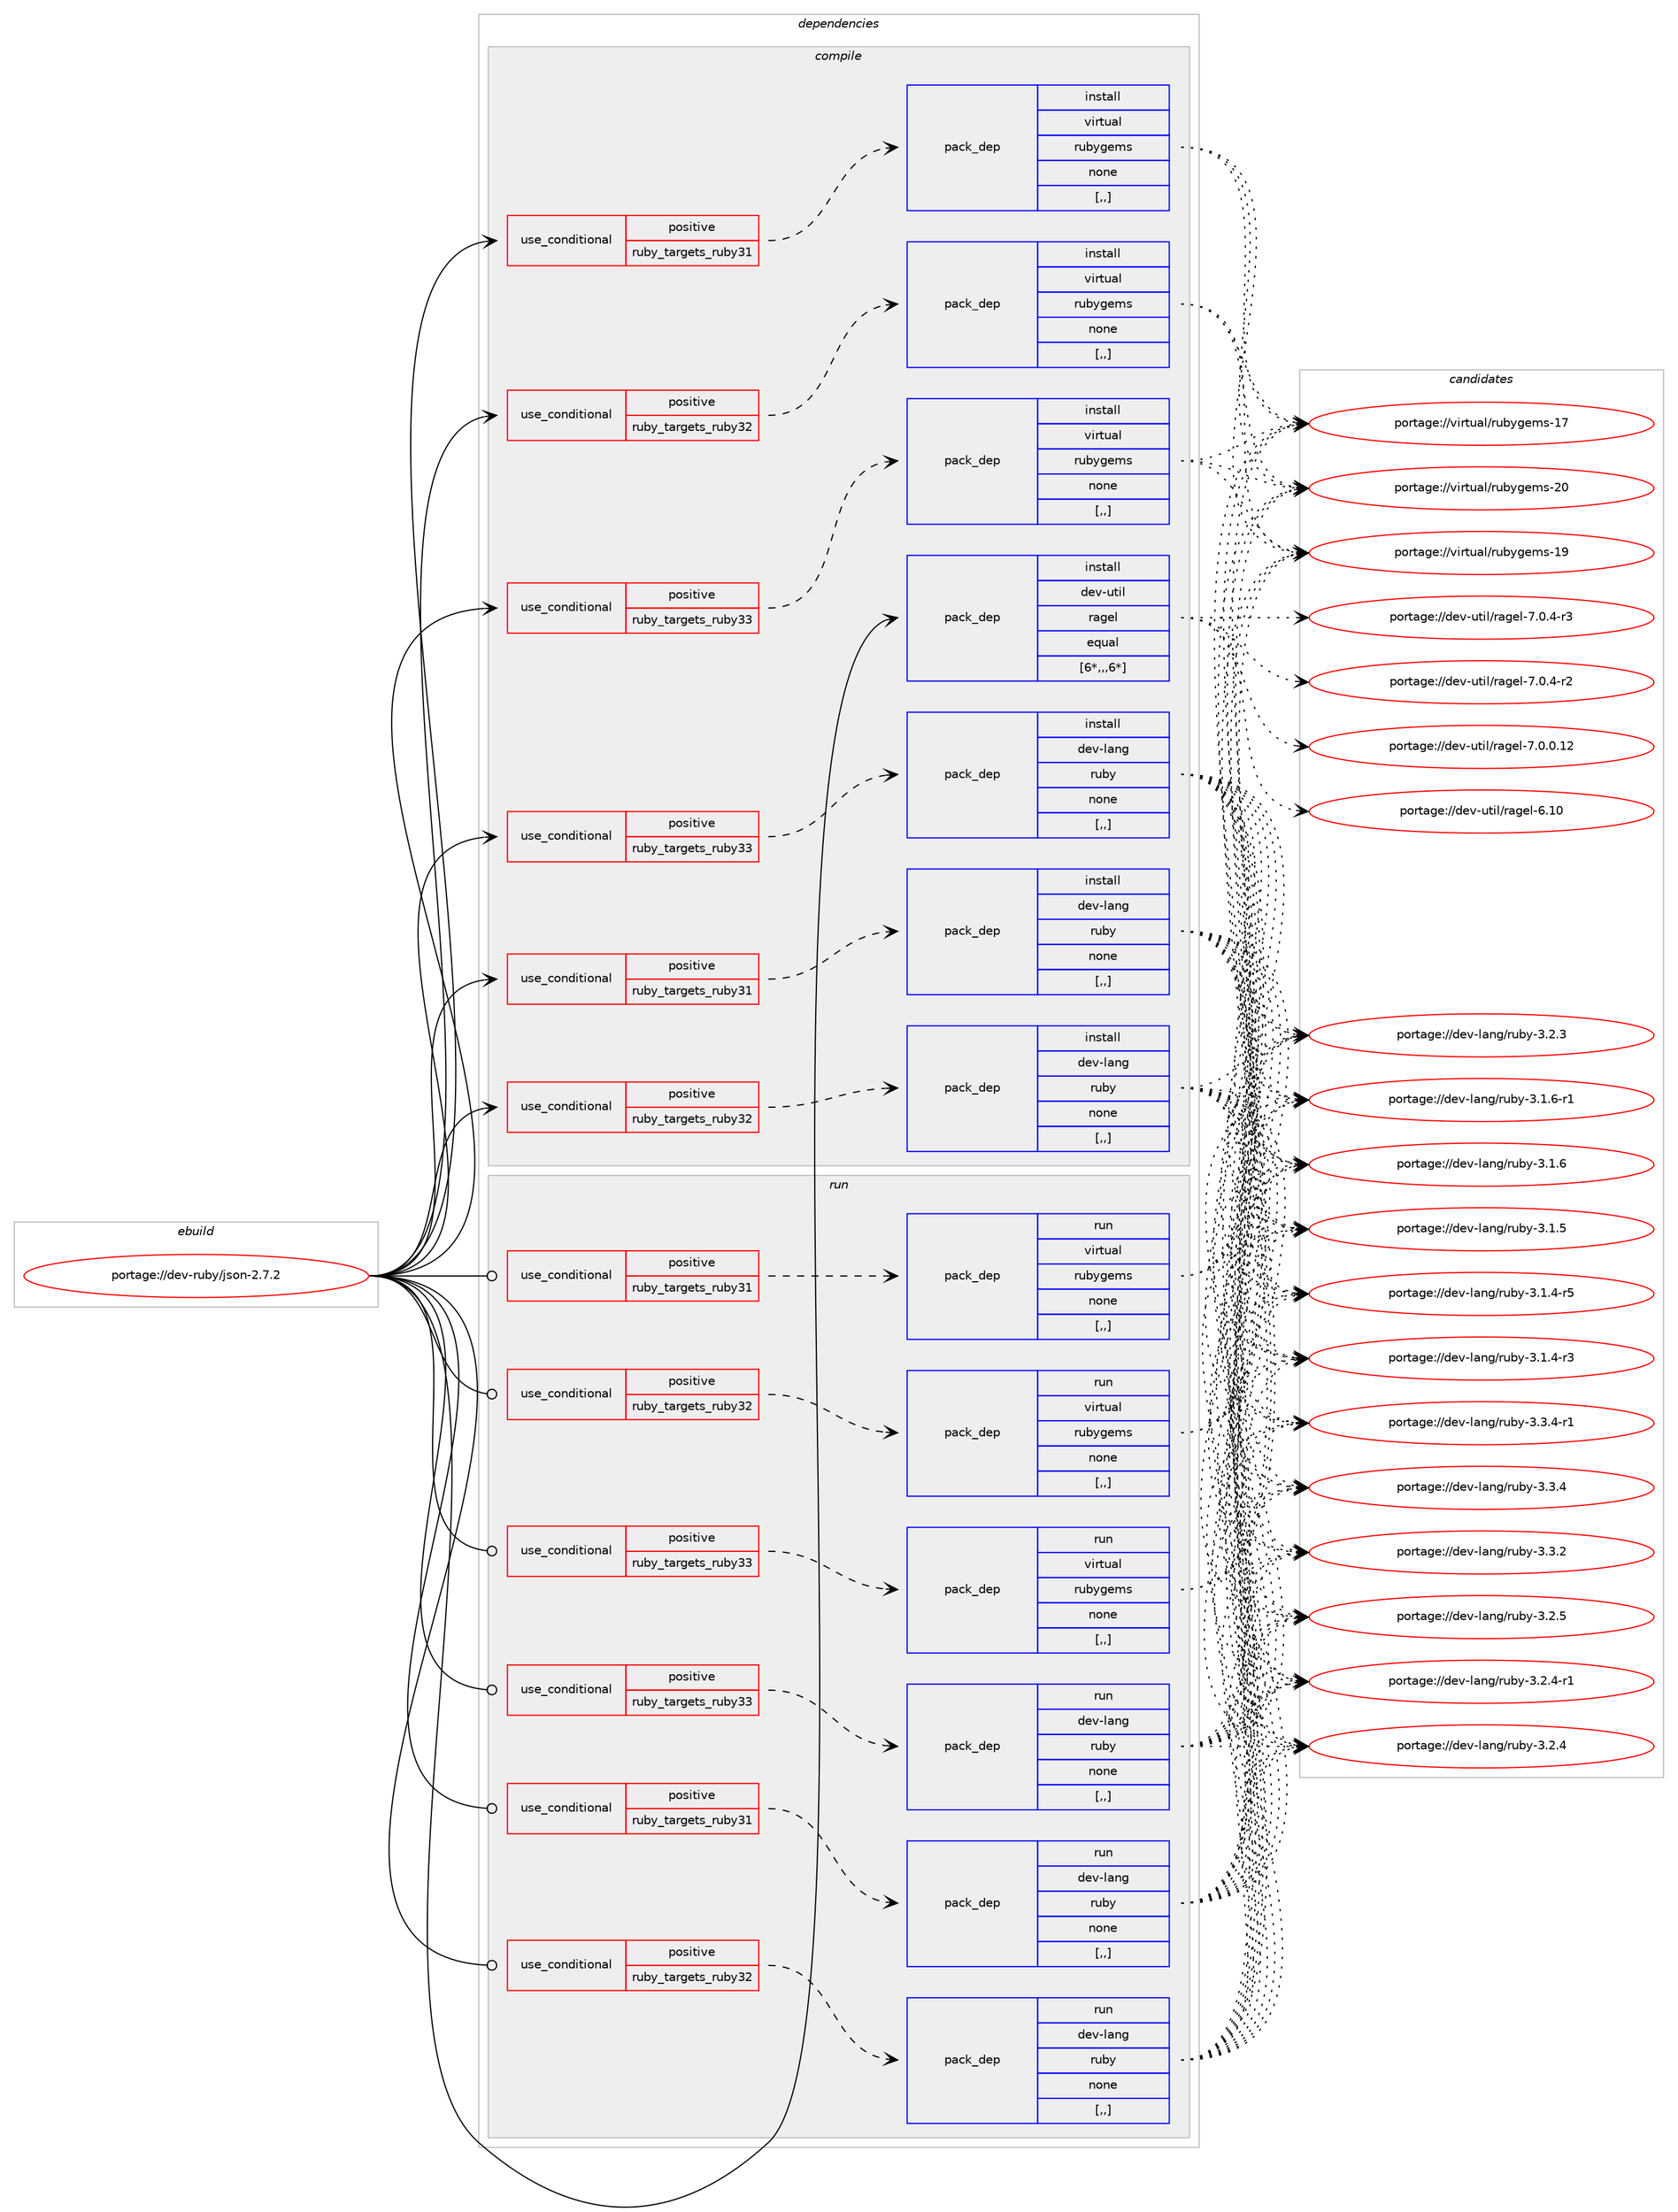digraph prolog {

# *************
# Graph options
# *************

newrank=true;
concentrate=true;
compound=true;
graph [rankdir=LR,fontname=Helvetica,fontsize=10,ranksep=1.5];#, ranksep=2.5, nodesep=0.2];
edge  [arrowhead=vee];
node  [fontname=Helvetica,fontsize=10];

# **********
# The ebuild
# **********

subgraph cluster_leftcol {
color=gray;
label=<<i>ebuild</i>>;
id [label="portage://dev-ruby/json-2.7.2", color=red, width=4, href="../dev-ruby/json-2.7.2.svg"];
}

# ****************
# The dependencies
# ****************

subgraph cluster_midcol {
color=gray;
label=<<i>dependencies</i>>;
subgraph cluster_compile {
fillcolor="#eeeeee";
style=filled;
label=<<i>compile</i>>;
subgraph cond49623 {
dependency187872 [label=<<TABLE BORDER="0" CELLBORDER="1" CELLSPACING="0" CELLPADDING="4"><TR><TD ROWSPAN="3" CELLPADDING="10">use_conditional</TD></TR><TR><TD>positive</TD></TR><TR><TD>ruby_targets_ruby31</TD></TR></TABLE>>, shape=none, color=red];
subgraph pack136914 {
dependency187873 [label=<<TABLE BORDER="0" CELLBORDER="1" CELLSPACING="0" CELLPADDING="4" WIDTH="220"><TR><TD ROWSPAN="6" CELLPADDING="30">pack_dep</TD></TR><TR><TD WIDTH="110">install</TD></TR><TR><TD>dev-lang</TD></TR><TR><TD>ruby</TD></TR><TR><TD>none</TD></TR><TR><TD>[,,]</TD></TR></TABLE>>, shape=none, color=blue];
}
dependency187872:e -> dependency187873:w [weight=20,style="dashed",arrowhead="vee"];
}
id:e -> dependency187872:w [weight=20,style="solid",arrowhead="vee"];
subgraph cond49624 {
dependency187874 [label=<<TABLE BORDER="0" CELLBORDER="1" CELLSPACING="0" CELLPADDING="4"><TR><TD ROWSPAN="3" CELLPADDING="10">use_conditional</TD></TR><TR><TD>positive</TD></TR><TR><TD>ruby_targets_ruby31</TD></TR></TABLE>>, shape=none, color=red];
subgraph pack136915 {
dependency187875 [label=<<TABLE BORDER="0" CELLBORDER="1" CELLSPACING="0" CELLPADDING="4" WIDTH="220"><TR><TD ROWSPAN="6" CELLPADDING="30">pack_dep</TD></TR><TR><TD WIDTH="110">install</TD></TR><TR><TD>virtual</TD></TR><TR><TD>rubygems</TD></TR><TR><TD>none</TD></TR><TR><TD>[,,]</TD></TR></TABLE>>, shape=none, color=blue];
}
dependency187874:e -> dependency187875:w [weight=20,style="dashed",arrowhead="vee"];
}
id:e -> dependency187874:w [weight=20,style="solid",arrowhead="vee"];
subgraph cond49625 {
dependency187876 [label=<<TABLE BORDER="0" CELLBORDER="1" CELLSPACING="0" CELLPADDING="4"><TR><TD ROWSPAN="3" CELLPADDING="10">use_conditional</TD></TR><TR><TD>positive</TD></TR><TR><TD>ruby_targets_ruby32</TD></TR></TABLE>>, shape=none, color=red];
subgraph pack136916 {
dependency187877 [label=<<TABLE BORDER="0" CELLBORDER="1" CELLSPACING="0" CELLPADDING="4" WIDTH="220"><TR><TD ROWSPAN="6" CELLPADDING="30">pack_dep</TD></TR><TR><TD WIDTH="110">install</TD></TR><TR><TD>dev-lang</TD></TR><TR><TD>ruby</TD></TR><TR><TD>none</TD></TR><TR><TD>[,,]</TD></TR></TABLE>>, shape=none, color=blue];
}
dependency187876:e -> dependency187877:w [weight=20,style="dashed",arrowhead="vee"];
}
id:e -> dependency187876:w [weight=20,style="solid",arrowhead="vee"];
subgraph cond49626 {
dependency187878 [label=<<TABLE BORDER="0" CELLBORDER="1" CELLSPACING="0" CELLPADDING="4"><TR><TD ROWSPAN="3" CELLPADDING="10">use_conditional</TD></TR><TR><TD>positive</TD></TR><TR><TD>ruby_targets_ruby32</TD></TR></TABLE>>, shape=none, color=red];
subgraph pack136917 {
dependency187879 [label=<<TABLE BORDER="0" CELLBORDER="1" CELLSPACING="0" CELLPADDING="4" WIDTH="220"><TR><TD ROWSPAN="6" CELLPADDING="30">pack_dep</TD></TR><TR><TD WIDTH="110">install</TD></TR><TR><TD>virtual</TD></TR><TR><TD>rubygems</TD></TR><TR><TD>none</TD></TR><TR><TD>[,,]</TD></TR></TABLE>>, shape=none, color=blue];
}
dependency187878:e -> dependency187879:w [weight=20,style="dashed",arrowhead="vee"];
}
id:e -> dependency187878:w [weight=20,style="solid",arrowhead="vee"];
subgraph cond49627 {
dependency187880 [label=<<TABLE BORDER="0" CELLBORDER="1" CELLSPACING="0" CELLPADDING="4"><TR><TD ROWSPAN="3" CELLPADDING="10">use_conditional</TD></TR><TR><TD>positive</TD></TR><TR><TD>ruby_targets_ruby33</TD></TR></TABLE>>, shape=none, color=red];
subgraph pack136918 {
dependency187881 [label=<<TABLE BORDER="0" CELLBORDER="1" CELLSPACING="0" CELLPADDING="4" WIDTH="220"><TR><TD ROWSPAN="6" CELLPADDING="30">pack_dep</TD></TR><TR><TD WIDTH="110">install</TD></TR><TR><TD>dev-lang</TD></TR><TR><TD>ruby</TD></TR><TR><TD>none</TD></TR><TR><TD>[,,]</TD></TR></TABLE>>, shape=none, color=blue];
}
dependency187880:e -> dependency187881:w [weight=20,style="dashed",arrowhead="vee"];
}
id:e -> dependency187880:w [weight=20,style="solid",arrowhead="vee"];
subgraph cond49628 {
dependency187882 [label=<<TABLE BORDER="0" CELLBORDER="1" CELLSPACING="0" CELLPADDING="4"><TR><TD ROWSPAN="3" CELLPADDING="10">use_conditional</TD></TR><TR><TD>positive</TD></TR><TR><TD>ruby_targets_ruby33</TD></TR></TABLE>>, shape=none, color=red];
subgraph pack136919 {
dependency187883 [label=<<TABLE BORDER="0" CELLBORDER="1" CELLSPACING="0" CELLPADDING="4" WIDTH="220"><TR><TD ROWSPAN="6" CELLPADDING="30">pack_dep</TD></TR><TR><TD WIDTH="110">install</TD></TR><TR><TD>virtual</TD></TR><TR><TD>rubygems</TD></TR><TR><TD>none</TD></TR><TR><TD>[,,]</TD></TR></TABLE>>, shape=none, color=blue];
}
dependency187882:e -> dependency187883:w [weight=20,style="dashed",arrowhead="vee"];
}
id:e -> dependency187882:w [weight=20,style="solid",arrowhead="vee"];
subgraph pack136920 {
dependency187884 [label=<<TABLE BORDER="0" CELLBORDER="1" CELLSPACING="0" CELLPADDING="4" WIDTH="220"><TR><TD ROWSPAN="6" CELLPADDING="30">pack_dep</TD></TR><TR><TD WIDTH="110">install</TD></TR><TR><TD>dev-util</TD></TR><TR><TD>ragel</TD></TR><TR><TD>equal</TD></TR><TR><TD>[6*,,,6*]</TD></TR></TABLE>>, shape=none, color=blue];
}
id:e -> dependency187884:w [weight=20,style="solid",arrowhead="vee"];
}
subgraph cluster_compileandrun {
fillcolor="#eeeeee";
style=filled;
label=<<i>compile and run</i>>;
}
subgraph cluster_run {
fillcolor="#eeeeee";
style=filled;
label=<<i>run</i>>;
subgraph cond49629 {
dependency187885 [label=<<TABLE BORDER="0" CELLBORDER="1" CELLSPACING="0" CELLPADDING="4"><TR><TD ROWSPAN="3" CELLPADDING="10">use_conditional</TD></TR><TR><TD>positive</TD></TR><TR><TD>ruby_targets_ruby31</TD></TR></TABLE>>, shape=none, color=red];
subgraph pack136921 {
dependency187886 [label=<<TABLE BORDER="0" CELLBORDER="1" CELLSPACING="0" CELLPADDING="4" WIDTH="220"><TR><TD ROWSPAN="6" CELLPADDING="30">pack_dep</TD></TR><TR><TD WIDTH="110">run</TD></TR><TR><TD>dev-lang</TD></TR><TR><TD>ruby</TD></TR><TR><TD>none</TD></TR><TR><TD>[,,]</TD></TR></TABLE>>, shape=none, color=blue];
}
dependency187885:e -> dependency187886:w [weight=20,style="dashed",arrowhead="vee"];
}
id:e -> dependency187885:w [weight=20,style="solid",arrowhead="odot"];
subgraph cond49630 {
dependency187887 [label=<<TABLE BORDER="0" CELLBORDER="1" CELLSPACING="0" CELLPADDING="4"><TR><TD ROWSPAN="3" CELLPADDING="10">use_conditional</TD></TR><TR><TD>positive</TD></TR><TR><TD>ruby_targets_ruby31</TD></TR></TABLE>>, shape=none, color=red];
subgraph pack136922 {
dependency187888 [label=<<TABLE BORDER="0" CELLBORDER="1" CELLSPACING="0" CELLPADDING="4" WIDTH="220"><TR><TD ROWSPAN="6" CELLPADDING="30">pack_dep</TD></TR><TR><TD WIDTH="110">run</TD></TR><TR><TD>virtual</TD></TR><TR><TD>rubygems</TD></TR><TR><TD>none</TD></TR><TR><TD>[,,]</TD></TR></TABLE>>, shape=none, color=blue];
}
dependency187887:e -> dependency187888:w [weight=20,style="dashed",arrowhead="vee"];
}
id:e -> dependency187887:w [weight=20,style="solid",arrowhead="odot"];
subgraph cond49631 {
dependency187889 [label=<<TABLE BORDER="0" CELLBORDER="1" CELLSPACING="0" CELLPADDING="4"><TR><TD ROWSPAN="3" CELLPADDING="10">use_conditional</TD></TR><TR><TD>positive</TD></TR><TR><TD>ruby_targets_ruby32</TD></TR></TABLE>>, shape=none, color=red];
subgraph pack136923 {
dependency187890 [label=<<TABLE BORDER="0" CELLBORDER="1" CELLSPACING="0" CELLPADDING="4" WIDTH="220"><TR><TD ROWSPAN="6" CELLPADDING="30">pack_dep</TD></TR><TR><TD WIDTH="110">run</TD></TR><TR><TD>dev-lang</TD></TR><TR><TD>ruby</TD></TR><TR><TD>none</TD></TR><TR><TD>[,,]</TD></TR></TABLE>>, shape=none, color=blue];
}
dependency187889:e -> dependency187890:w [weight=20,style="dashed",arrowhead="vee"];
}
id:e -> dependency187889:w [weight=20,style="solid",arrowhead="odot"];
subgraph cond49632 {
dependency187891 [label=<<TABLE BORDER="0" CELLBORDER="1" CELLSPACING="0" CELLPADDING="4"><TR><TD ROWSPAN="3" CELLPADDING="10">use_conditional</TD></TR><TR><TD>positive</TD></TR><TR><TD>ruby_targets_ruby32</TD></TR></TABLE>>, shape=none, color=red];
subgraph pack136924 {
dependency187892 [label=<<TABLE BORDER="0" CELLBORDER="1" CELLSPACING="0" CELLPADDING="4" WIDTH="220"><TR><TD ROWSPAN="6" CELLPADDING="30">pack_dep</TD></TR><TR><TD WIDTH="110">run</TD></TR><TR><TD>virtual</TD></TR><TR><TD>rubygems</TD></TR><TR><TD>none</TD></TR><TR><TD>[,,]</TD></TR></TABLE>>, shape=none, color=blue];
}
dependency187891:e -> dependency187892:w [weight=20,style="dashed",arrowhead="vee"];
}
id:e -> dependency187891:w [weight=20,style="solid",arrowhead="odot"];
subgraph cond49633 {
dependency187893 [label=<<TABLE BORDER="0" CELLBORDER="1" CELLSPACING="0" CELLPADDING="4"><TR><TD ROWSPAN="3" CELLPADDING="10">use_conditional</TD></TR><TR><TD>positive</TD></TR><TR><TD>ruby_targets_ruby33</TD></TR></TABLE>>, shape=none, color=red];
subgraph pack136925 {
dependency187894 [label=<<TABLE BORDER="0" CELLBORDER="1" CELLSPACING="0" CELLPADDING="4" WIDTH="220"><TR><TD ROWSPAN="6" CELLPADDING="30">pack_dep</TD></TR><TR><TD WIDTH="110">run</TD></TR><TR><TD>dev-lang</TD></TR><TR><TD>ruby</TD></TR><TR><TD>none</TD></TR><TR><TD>[,,]</TD></TR></TABLE>>, shape=none, color=blue];
}
dependency187893:e -> dependency187894:w [weight=20,style="dashed",arrowhead="vee"];
}
id:e -> dependency187893:w [weight=20,style="solid",arrowhead="odot"];
subgraph cond49634 {
dependency187895 [label=<<TABLE BORDER="0" CELLBORDER="1" CELLSPACING="0" CELLPADDING="4"><TR><TD ROWSPAN="3" CELLPADDING="10">use_conditional</TD></TR><TR><TD>positive</TD></TR><TR><TD>ruby_targets_ruby33</TD></TR></TABLE>>, shape=none, color=red];
subgraph pack136926 {
dependency187896 [label=<<TABLE BORDER="0" CELLBORDER="1" CELLSPACING="0" CELLPADDING="4" WIDTH="220"><TR><TD ROWSPAN="6" CELLPADDING="30">pack_dep</TD></TR><TR><TD WIDTH="110">run</TD></TR><TR><TD>virtual</TD></TR><TR><TD>rubygems</TD></TR><TR><TD>none</TD></TR><TR><TD>[,,]</TD></TR></TABLE>>, shape=none, color=blue];
}
dependency187895:e -> dependency187896:w [weight=20,style="dashed",arrowhead="vee"];
}
id:e -> dependency187895:w [weight=20,style="solid",arrowhead="odot"];
}
}

# **************
# The candidates
# **************

subgraph cluster_choices {
rank=same;
color=gray;
label=<<i>candidates</i>>;

subgraph choice136914 {
color=black;
nodesep=1;
choice100101118451089711010347114117981214551465146524511449 [label="portage://dev-lang/ruby-3.3.4-r1", color=red, width=4,href="../dev-lang/ruby-3.3.4-r1.svg"];
choice10010111845108971101034711411798121455146514652 [label="portage://dev-lang/ruby-3.3.4", color=red, width=4,href="../dev-lang/ruby-3.3.4.svg"];
choice10010111845108971101034711411798121455146514650 [label="portage://dev-lang/ruby-3.3.2", color=red, width=4,href="../dev-lang/ruby-3.3.2.svg"];
choice10010111845108971101034711411798121455146504653 [label="portage://dev-lang/ruby-3.2.5", color=red, width=4,href="../dev-lang/ruby-3.2.5.svg"];
choice100101118451089711010347114117981214551465046524511449 [label="portage://dev-lang/ruby-3.2.4-r1", color=red, width=4,href="../dev-lang/ruby-3.2.4-r1.svg"];
choice10010111845108971101034711411798121455146504652 [label="portage://dev-lang/ruby-3.2.4", color=red, width=4,href="../dev-lang/ruby-3.2.4.svg"];
choice10010111845108971101034711411798121455146504651 [label="portage://dev-lang/ruby-3.2.3", color=red, width=4,href="../dev-lang/ruby-3.2.3.svg"];
choice100101118451089711010347114117981214551464946544511449 [label="portage://dev-lang/ruby-3.1.6-r1", color=red, width=4,href="../dev-lang/ruby-3.1.6-r1.svg"];
choice10010111845108971101034711411798121455146494654 [label="portage://dev-lang/ruby-3.1.6", color=red, width=4,href="../dev-lang/ruby-3.1.6.svg"];
choice10010111845108971101034711411798121455146494653 [label="portage://dev-lang/ruby-3.1.5", color=red, width=4,href="../dev-lang/ruby-3.1.5.svg"];
choice100101118451089711010347114117981214551464946524511453 [label="portage://dev-lang/ruby-3.1.4-r5", color=red, width=4,href="../dev-lang/ruby-3.1.4-r5.svg"];
choice100101118451089711010347114117981214551464946524511451 [label="portage://dev-lang/ruby-3.1.4-r3", color=red, width=4,href="../dev-lang/ruby-3.1.4-r3.svg"];
dependency187873:e -> choice100101118451089711010347114117981214551465146524511449:w [style=dotted,weight="100"];
dependency187873:e -> choice10010111845108971101034711411798121455146514652:w [style=dotted,weight="100"];
dependency187873:e -> choice10010111845108971101034711411798121455146514650:w [style=dotted,weight="100"];
dependency187873:e -> choice10010111845108971101034711411798121455146504653:w [style=dotted,weight="100"];
dependency187873:e -> choice100101118451089711010347114117981214551465046524511449:w [style=dotted,weight="100"];
dependency187873:e -> choice10010111845108971101034711411798121455146504652:w [style=dotted,weight="100"];
dependency187873:e -> choice10010111845108971101034711411798121455146504651:w [style=dotted,weight="100"];
dependency187873:e -> choice100101118451089711010347114117981214551464946544511449:w [style=dotted,weight="100"];
dependency187873:e -> choice10010111845108971101034711411798121455146494654:w [style=dotted,weight="100"];
dependency187873:e -> choice10010111845108971101034711411798121455146494653:w [style=dotted,weight="100"];
dependency187873:e -> choice100101118451089711010347114117981214551464946524511453:w [style=dotted,weight="100"];
dependency187873:e -> choice100101118451089711010347114117981214551464946524511451:w [style=dotted,weight="100"];
}
subgraph choice136915 {
color=black;
nodesep=1;
choice118105114116117971084711411798121103101109115455048 [label="portage://virtual/rubygems-20", color=red, width=4,href="../virtual/rubygems-20.svg"];
choice118105114116117971084711411798121103101109115454957 [label="portage://virtual/rubygems-19", color=red, width=4,href="../virtual/rubygems-19.svg"];
choice118105114116117971084711411798121103101109115454955 [label="portage://virtual/rubygems-17", color=red, width=4,href="../virtual/rubygems-17.svg"];
dependency187875:e -> choice118105114116117971084711411798121103101109115455048:w [style=dotted,weight="100"];
dependency187875:e -> choice118105114116117971084711411798121103101109115454957:w [style=dotted,weight="100"];
dependency187875:e -> choice118105114116117971084711411798121103101109115454955:w [style=dotted,weight="100"];
}
subgraph choice136916 {
color=black;
nodesep=1;
choice100101118451089711010347114117981214551465146524511449 [label="portage://dev-lang/ruby-3.3.4-r1", color=red, width=4,href="../dev-lang/ruby-3.3.4-r1.svg"];
choice10010111845108971101034711411798121455146514652 [label="portage://dev-lang/ruby-3.3.4", color=red, width=4,href="../dev-lang/ruby-3.3.4.svg"];
choice10010111845108971101034711411798121455146514650 [label="portage://dev-lang/ruby-3.3.2", color=red, width=4,href="../dev-lang/ruby-3.3.2.svg"];
choice10010111845108971101034711411798121455146504653 [label="portage://dev-lang/ruby-3.2.5", color=red, width=4,href="../dev-lang/ruby-3.2.5.svg"];
choice100101118451089711010347114117981214551465046524511449 [label="portage://dev-lang/ruby-3.2.4-r1", color=red, width=4,href="../dev-lang/ruby-3.2.4-r1.svg"];
choice10010111845108971101034711411798121455146504652 [label="portage://dev-lang/ruby-3.2.4", color=red, width=4,href="../dev-lang/ruby-3.2.4.svg"];
choice10010111845108971101034711411798121455146504651 [label="portage://dev-lang/ruby-3.2.3", color=red, width=4,href="../dev-lang/ruby-3.2.3.svg"];
choice100101118451089711010347114117981214551464946544511449 [label="portage://dev-lang/ruby-3.1.6-r1", color=red, width=4,href="../dev-lang/ruby-3.1.6-r1.svg"];
choice10010111845108971101034711411798121455146494654 [label="portage://dev-lang/ruby-3.1.6", color=red, width=4,href="../dev-lang/ruby-3.1.6.svg"];
choice10010111845108971101034711411798121455146494653 [label="portage://dev-lang/ruby-3.1.5", color=red, width=4,href="../dev-lang/ruby-3.1.5.svg"];
choice100101118451089711010347114117981214551464946524511453 [label="portage://dev-lang/ruby-3.1.4-r5", color=red, width=4,href="../dev-lang/ruby-3.1.4-r5.svg"];
choice100101118451089711010347114117981214551464946524511451 [label="portage://dev-lang/ruby-3.1.4-r3", color=red, width=4,href="../dev-lang/ruby-3.1.4-r3.svg"];
dependency187877:e -> choice100101118451089711010347114117981214551465146524511449:w [style=dotted,weight="100"];
dependency187877:e -> choice10010111845108971101034711411798121455146514652:w [style=dotted,weight="100"];
dependency187877:e -> choice10010111845108971101034711411798121455146514650:w [style=dotted,weight="100"];
dependency187877:e -> choice10010111845108971101034711411798121455146504653:w [style=dotted,weight="100"];
dependency187877:e -> choice100101118451089711010347114117981214551465046524511449:w [style=dotted,weight="100"];
dependency187877:e -> choice10010111845108971101034711411798121455146504652:w [style=dotted,weight="100"];
dependency187877:e -> choice10010111845108971101034711411798121455146504651:w [style=dotted,weight="100"];
dependency187877:e -> choice100101118451089711010347114117981214551464946544511449:w [style=dotted,weight="100"];
dependency187877:e -> choice10010111845108971101034711411798121455146494654:w [style=dotted,weight="100"];
dependency187877:e -> choice10010111845108971101034711411798121455146494653:w [style=dotted,weight="100"];
dependency187877:e -> choice100101118451089711010347114117981214551464946524511453:w [style=dotted,weight="100"];
dependency187877:e -> choice100101118451089711010347114117981214551464946524511451:w [style=dotted,weight="100"];
}
subgraph choice136917 {
color=black;
nodesep=1;
choice118105114116117971084711411798121103101109115455048 [label="portage://virtual/rubygems-20", color=red, width=4,href="../virtual/rubygems-20.svg"];
choice118105114116117971084711411798121103101109115454957 [label="portage://virtual/rubygems-19", color=red, width=4,href="../virtual/rubygems-19.svg"];
choice118105114116117971084711411798121103101109115454955 [label="portage://virtual/rubygems-17", color=red, width=4,href="../virtual/rubygems-17.svg"];
dependency187879:e -> choice118105114116117971084711411798121103101109115455048:w [style=dotted,weight="100"];
dependency187879:e -> choice118105114116117971084711411798121103101109115454957:w [style=dotted,weight="100"];
dependency187879:e -> choice118105114116117971084711411798121103101109115454955:w [style=dotted,weight="100"];
}
subgraph choice136918 {
color=black;
nodesep=1;
choice100101118451089711010347114117981214551465146524511449 [label="portage://dev-lang/ruby-3.3.4-r1", color=red, width=4,href="../dev-lang/ruby-3.3.4-r1.svg"];
choice10010111845108971101034711411798121455146514652 [label="portage://dev-lang/ruby-3.3.4", color=red, width=4,href="../dev-lang/ruby-3.3.4.svg"];
choice10010111845108971101034711411798121455146514650 [label="portage://dev-lang/ruby-3.3.2", color=red, width=4,href="../dev-lang/ruby-3.3.2.svg"];
choice10010111845108971101034711411798121455146504653 [label="portage://dev-lang/ruby-3.2.5", color=red, width=4,href="../dev-lang/ruby-3.2.5.svg"];
choice100101118451089711010347114117981214551465046524511449 [label="portage://dev-lang/ruby-3.2.4-r1", color=red, width=4,href="../dev-lang/ruby-3.2.4-r1.svg"];
choice10010111845108971101034711411798121455146504652 [label="portage://dev-lang/ruby-3.2.4", color=red, width=4,href="../dev-lang/ruby-3.2.4.svg"];
choice10010111845108971101034711411798121455146504651 [label="portage://dev-lang/ruby-3.2.3", color=red, width=4,href="../dev-lang/ruby-3.2.3.svg"];
choice100101118451089711010347114117981214551464946544511449 [label="portage://dev-lang/ruby-3.1.6-r1", color=red, width=4,href="../dev-lang/ruby-3.1.6-r1.svg"];
choice10010111845108971101034711411798121455146494654 [label="portage://dev-lang/ruby-3.1.6", color=red, width=4,href="../dev-lang/ruby-3.1.6.svg"];
choice10010111845108971101034711411798121455146494653 [label="portage://dev-lang/ruby-3.1.5", color=red, width=4,href="../dev-lang/ruby-3.1.5.svg"];
choice100101118451089711010347114117981214551464946524511453 [label="portage://dev-lang/ruby-3.1.4-r5", color=red, width=4,href="../dev-lang/ruby-3.1.4-r5.svg"];
choice100101118451089711010347114117981214551464946524511451 [label="portage://dev-lang/ruby-3.1.4-r3", color=red, width=4,href="../dev-lang/ruby-3.1.4-r3.svg"];
dependency187881:e -> choice100101118451089711010347114117981214551465146524511449:w [style=dotted,weight="100"];
dependency187881:e -> choice10010111845108971101034711411798121455146514652:w [style=dotted,weight="100"];
dependency187881:e -> choice10010111845108971101034711411798121455146514650:w [style=dotted,weight="100"];
dependency187881:e -> choice10010111845108971101034711411798121455146504653:w [style=dotted,weight="100"];
dependency187881:e -> choice100101118451089711010347114117981214551465046524511449:w [style=dotted,weight="100"];
dependency187881:e -> choice10010111845108971101034711411798121455146504652:w [style=dotted,weight="100"];
dependency187881:e -> choice10010111845108971101034711411798121455146504651:w [style=dotted,weight="100"];
dependency187881:e -> choice100101118451089711010347114117981214551464946544511449:w [style=dotted,weight="100"];
dependency187881:e -> choice10010111845108971101034711411798121455146494654:w [style=dotted,weight="100"];
dependency187881:e -> choice10010111845108971101034711411798121455146494653:w [style=dotted,weight="100"];
dependency187881:e -> choice100101118451089711010347114117981214551464946524511453:w [style=dotted,weight="100"];
dependency187881:e -> choice100101118451089711010347114117981214551464946524511451:w [style=dotted,weight="100"];
}
subgraph choice136919 {
color=black;
nodesep=1;
choice118105114116117971084711411798121103101109115455048 [label="portage://virtual/rubygems-20", color=red, width=4,href="../virtual/rubygems-20.svg"];
choice118105114116117971084711411798121103101109115454957 [label="portage://virtual/rubygems-19", color=red, width=4,href="../virtual/rubygems-19.svg"];
choice118105114116117971084711411798121103101109115454955 [label="portage://virtual/rubygems-17", color=red, width=4,href="../virtual/rubygems-17.svg"];
dependency187883:e -> choice118105114116117971084711411798121103101109115455048:w [style=dotted,weight="100"];
dependency187883:e -> choice118105114116117971084711411798121103101109115454957:w [style=dotted,weight="100"];
dependency187883:e -> choice118105114116117971084711411798121103101109115454955:w [style=dotted,weight="100"];
}
subgraph choice136920 {
color=black;
nodesep=1;
choice1001011184511711610510847114971031011084555464846524511451 [label="portage://dev-util/ragel-7.0.4-r3", color=red, width=4,href="../dev-util/ragel-7.0.4-r3.svg"];
choice1001011184511711610510847114971031011084555464846524511450 [label="portage://dev-util/ragel-7.0.4-r2", color=red, width=4,href="../dev-util/ragel-7.0.4-r2.svg"];
choice100101118451171161051084711497103101108455546484648464950 [label="portage://dev-util/ragel-7.0.0.12", color=red, width=4,href="../dev-util/ragel-7.0.0.12.svg"];
choice1001011184511711610510847114971031011084554464948 [label="portage://dev-util/ragel-6.10", color=red, width=4,href="../dev-util/ragel-6.10.svg"];
dependency187884:e -> choice1001011184511711610510847114971031011084555464846524511451:w [style=dotted,weight="100"];
dependency187884:e -> choice1001011184511711610510847114971031011084555464846524511450:w [style=dotted,weight="100"];
dependency187884:e -> choice100101118451171161051084711497103101108455546484648464950:w [style=dotted,weight="100"];
dependency187884:e -> choice1001011184511711610510847114971031011084554464948:w [style=dotted,weight="100"];
}
subgraph choice136921 {
color=black;
nodesep=1;
choice100101118451089711010347114117981214551465146524511449 [label="portage://dev-lang/ruby-3.3.4-r1", color=red, width=4,href="../dev-lang/ruby-3.3.4-r1.svg"];
choice10010111845108971101034711411798121455146514652 [label="portage://dev-lang/ruby-3.3.4", color=red, width=4,href="../dev-lang/ruby-3.3.4.svg"];
choice10010111845108971101034711411798121455146514650 [label="portage://dev-lang/ruby-3.3.2", color=red, width=4,href="../dev-lang/ruby-3.3.2.svg"];
choice10010111845108971101034711411798121455146504653 [label="portage://dev-lang/ruby-3.2.5", color=red, width=4,href="../dev-lang/ruby-3.2.5.svg"];
choice100101118451089711010347114117981214551465046524511449 [label="portage://dev-lang/ruby-3.2.4-r1", color=red, width=4,href="../dev-lang/ruby-3.2.4-r1.svg"];
choice10010111845108971101034711411798121455146504652 [label="portage://dev-lang/ruby-3.2.4", color=red, width=4,href="../dev-lang/ruby-3.2.4.svg"];
choice10010111845108971101034711411798121455146504651 [label="portage://dev-lang/ruby-3.2.3", color=red, width=4,href="../dev-lang/ruby-3.2.3.svg"];
choice100101118451089711010347114117981214551464946544511449 [label="portage://dev-lang/ruby-3.1.6-r1", color=red, width=4,href="../dev-lang/ruby-3.1.6-r1.svg"];
choice10010111845108971101034711411798121455146494654 [label="portage://dev-lang/ruby-3.1.6", color=red, width=4,href="../dev-lang/ruby-3.1.6.svg"];
choice10010111845108971101034711411798121455146494653 [label="portage://dev-lang/ruby-3.1.5", color=red, width=4,href="../dev-lang/ruby-3.1.5.svg"];
choice100101118451089711010347114117981214551464946524511453 [label="portage://dev-lang/ruby-3.1.4-r5", color=red, width=4,href="../dev-lang/ruby-3.1.4-r5.svg"];
choice100101118451089711010347114117981214551464946524511451 [label="portage://dev-lang/ruby-3.1.4-r3", color=red, width=4,href="../dev-lang/ruby-3.1.4-r3.svg"];
dependency187886:e -> choice100101118451089711010347114117981214551465146524511449:w [style=dotted,weight="100"];
dependency187886:e -> choice10010111845108971101034711411798121455146514652:w [style=dotted,weight="100"];
dependency187886:e -> choice10010111845108971101034711411798121455146514650:w [style=dotted,weight="100"];
dependency187886:e -> choice10010111845108971101034711411798121455146504653:w [style=dotted,weight="100"];
dependency187886:e -> choice100101118451089711010347114117981214551465046524511449:w [style=dotted,weight="100"];
dependency187886:e -> choice10010111845108971101034711411798121455146504652:w [style=dotted,weight="100"];
dependency187886:e -> choice10010111845108971101034711411798121455146504651:w [style=dotted,weight="100"];
dependency187886:e -> choice100101118451089711010347114117981214551464946544511449:w [style=dotted,weight="100"];
dependency187886:e -> choice10010111845108971101034711411798121455146494654:w [style=dotted,weight="100"];
dependency187886:e -> choice10010111845108971101034711411798121455146494653:w [style=dotted,weight="100"];
dependency187886:e -> choice100101118451089711010347114117981214551464946524511453:w [style=dotted,weight="100"];
dependency187886:e -> choice100101118451089711010347114117981214551464946524511451:w [style=dotted,weight="100"];
}
subgraph choice136922 {
color=black;
nodesep=1;
choice118105114116117971084711411798121103101109115455048 [label="portage://virtual/rubygems-20", color=red, width=4,href="../virtual/rubygems-20.svg"];
choice118105114116117971084711411798121103101109115454957 [label="portage://virtual/rubygems-19", color=red, width=4,href="../virtual/rubygems-19.svg"];
choice118105114116117971084711411798121103101109115454955 [label="portage://virtual/rubygems-17", color=red, width=4,href="../virtual/rubygems-17.svg"];
dependency187888:e -> choice118105114116117971084711411798121103101109115455048:w [style=dotted,weight="100"];
dependency187888:e -> choice118105114116117971084711411798121103101109115454957:w [style=dotted,weight="100"];
dependency187888:e -> choice118105114116117971084711411798121103101109115454955:w [style=dotted,weight="100"];
}
subgraph choice136923 {
color=black;
nodesep=1;
choice100101118451089711010347114117981214551465146524511449 [label="portage://dev-lang/ruby-3.3.4-r1", color=red, width=4,href="../dev-lang/ruby-3.3.4-r1.svg"];
choice10010111845108971101034711411798121455146514652 [label="portage://dev-lang/ruby-3.3.4", color=red, width=4,href="../dev-lang/ruby-3.3.4.svg"];
choice10010111845108971101034711411798121455146514650 [label="portage://dev-lang/ruby-3.3.2", color=red, width=4,href="../dev-lang/ruby-3.3.2.svg"];
choice10010111845108971101034711411798121455146504653 [label="portage://dev-lang/ruby-3.2.5", color=red, width=4,href="../dev-lang/ruby-3.2.5.svg"];
choice100101118451089711010347114117981214551465046524511449 [label="portage://dev-lang/ruby-3.2.4-r1", color=red, width=4,href="../dev-lang/ruby-3.2.4-r1.svg"];
choice10010111845108971101034711411798121455146504652 [label="portage://dev-lang/ruby-3.2.4", color=red, width=4,href="../dev-lang/ruby-3.2.4.svg"];
choice10010111845108971101034711411798121455146504651 [label="portage://dev-lang/ruby-3.2.3", color=red, width=4,href="../dev-lang/ruby-3.2.3.svg"];
choice100101118451089711010347114117981214551464946544511449 [label="portage://dev-lang/ruby-3.1.6-r1", color=red, width=4,href="../dev-lang/ruby-3.1.6-r1.svg"];
choice10010111845108971101034711411798121455146494654 [label="portage://dev-lang/ruby-3.1.6", color=red, width=4,href="../dev-lang/ruby-3.1.6.svg"];
choice10010111845108971101034711411798121455146494653 [label="portage://dev-lang/ruby-3.1.5", color=red, width=4,href="../dev-lang/ruby-3.1.5.svg"];
choice100101118451089711010347114117981214551464946524511453 [label="portage://dev-lang/ruby-3.1.4-r5", color=red, width=4,href="../dev-lang/ruby-3.1.4-r5.svg"];
choice100101118451089711010347114117981214551464946524511451 [label="portage://dev-lang/ruby-3.1.4-r3", color=red, width=4,href="../dev-lang/ruby-3.1.4-r3.svg"];
dependency187890:e -> choice100101118451089711010347114117981214551465146524511449:w [style=dotted,weight="100"];
dependency187890:e -> choice10010111845108971101034711411798121455146514652:w [style=dotted,weight="100"];
dependency187890:e -> choice10010111845108971101034711411798121455146514650:w [style=dotted,weight="100"];
dependency187890:e -> choice10010111845108971101034711411798121455146504653:w [style=dotted,weight="100"];
dependency187890:e -> choice100101118451089711010347114117981214551465046524511449:w [style=dotted,weight="100"];
dependency187890:e -> choice10010111845108971101034711411798121455146504652:w [style=dotted,weight="100"];
dependency187890:e -> choice10010111845108971101034711411798121455146504651:w [style=dotted,weight="100"];
dependency187890:e -> choice100101118451089711010347114117981214551464946544511449:w [style=dotted,weight="100"];
dependency187890:e -> choice10010111845108971101034711411798121455146494654:w [style=dotted,weight="100"];
dependency187890:e -> choice10010111845108971101034711411798121455146494653:w [style=dotted,weight="100"];
dependency187890:e -> choice100101118451089711010347114117981214551464946524511453:w [style=dotted,weight="100"];
dependency187890:e -> choice100101118451089711010347114117981214551464946524511451:w [style=dotted,weight="100"];
}
subgraph choice136924 {
color=black;
nodesep=1;
choice118105114116117971084711411798121103101109115455048 [label="portage://virtual/rubygems-20", color=red, width=4,href="../virtual/rubygems-20.svg"];
choice118105114116117971084711411798121103101109115454957 [label="portage://virtual/rubygems-19", color=red, width=4,href="../virtual/rubygems-19.svg"];
choice118105114116117971084711411798121103101109115454955 [label="portage://virtual/rubygems-17", color=red, width=4,href="../virtual/rubygems-17.svg"];
dependency187892:e -> choice118105114116117971084711411798121103101109115455048:w [style=dotted,weight="100"];
dependency187892:e -> choice118105114116117971084711411798121103101109115454957:w [style=dotted,weight="100"];
dependency187892:e -> choice118105114116117971084711411798121103101109115454955:w [style=dotted,weight="100"];
}
subgraph choice136925 {
color=black;
nodesep=1;
choice100101118451089711010347114117981214551465146524511449 [label="portage://dev-lang/ruby-3.3.4-r1", color=red, width=4,href="../dev-lang/ruby-3.3.4-r1.svg"];
choice10010111845108971101034711411798121455146514652 [label="portage://dev-lang/ruby-3.3.4", color=red, width=4,href="../dev-lang/ruby-3.3.4.svg"];
choice10010111845108971101034711411798121455146514650 [label="portage://dev-lang/ruby-3.3.2", color=red, width=4,href="../dev-lang/ruby-3.3.2.svg"];
choice10010111845108971101034711411798121455146504653 [label="portage://dev-lang/ruby-3.2.5", color=red, width=4,href="../dev-lang/ruby-3.2.5.svg"];
choice100101118451089711010347114117981214551465046524511449 [label="portage://dev-lang/ruby-3.2.4-r1", color=red, width=4,href="../dev-lang/ruby-3.2.4-r1.svg"];
choice10010111845108971101034711411798121455146504652 [label="portage://dev-lang/ruby-3.2.4", color=red, width=4,href="../dev-lang/ruby-3.2.4.svg"];
choice10010111845108971101034711411798121455146504651 [label="portage://dev-lang/ruby-3.2.3", color=red, width=4,href="../dev-lang/ruby-3.2.3.svg"];
choice100101118451089711010347114117981214551464946544511449 [label="portage://dev-lang/ruby-3.1.6-r1", color=red, width=4,href="../dev-lang/ruby-3.1.6-r1.svg"];
choice10010111845108971101034711411798121455146494654 [label="portage://dev-lang/ruby-3.1.6", color=red, width=4,href="../dev-lang/ruby-3.1.6.svg"];
choice10010111845108971101034711411798121455146494653 [label="portage://dev-lang/ruby-3.1.5", color=red, width=4,href="../dev-lang/ruby-3.1.5.svg"];
choice100101118451089711010347114117981214551464946524511453 [label="portage://dev-lang/ruby-3.1.4-r5", color=red, width=4,href="../dev-lang/ruby-3.1.4-r5.svg"];
choice100101118451089711010347114117981214551464946524511451 [label="portage://dev-lang/ruby-3.1.4-r3", color=red, width=4,href="../dev-lang/ruby-3.1.4-r3.svg"];
dependency187894:e -> choice100101118451089711010347114117981214551465146524511449:w [style=dotted,weight="100"];
dependency187894:e -> choice10010111845108971101034711411798121455146514652:w [style=dotted,weight="100"];
dependency187894:e -> choice10010111845108971101034711411798121455146514650:w [style=dotted,weight="100"];
dependency187894:e -> choice10010111845108971101034711411798121455146504653:w [style=dotted,weight="100"];
dependency187894:e -> choice100101118451089711010347114117981214551465046524511449:w [style=dotted,weight="100"];
dependency187894:e -> choice10010111845108971101034711411798121455146504652:w [style=dotted,weight="100"];
dependency187894:e -> choice10010111845108971101034711411798121455146504651:w [style=dotted,weight="100"];
dependency187894:e -> choice100101118451089711010347114117981214551464946544511449:w [style=dotted,weight="100"];
dependency187894:e -> choice10010111845108971101034711411798121455146494654:w [style=dotted,weight="100"];
dependency187894:e -> choice10010111845108971101034711411798121455146494653:w [style=dotted,weight="100"];
dependency187894:e -> choice100101118451089711010347114117981214551464946524511453:w [style=dotted,weight="100"];
dependency187894:e -> choice100101118451089711010347114117981214551464946524511451:w [style=dotted,weight="100"];
}
subgraph choice136926 {
color=black;
nodesep=1;
choice118105114116117971084711411798121103101109115455048 [label="portage://virtual/rubygems-20", color=red, width=4,href="../virtual/rubygems-20.svg"];
choice118105114116117971084711411798121103101109115454957 [label="portage://virtual/rubygems-19", color=red, width=4,href="../virtual/rubygems-19.svg"];
choice118105114116117971084711411798121103101109115454955 [label="portage://virtual/rubygems-17", color=red, width=4,href="../virtual/rubygems-17.svg"];
dependency187896:e -> choice118105114116117971084711411798121103101109115455048:w [style=dotted,weight="100"];
dependency187896:e -> choice118105114116117971084711411798121103101109115454957:w [style=dotted,weight="100"];
dependency187896:e -> choice118105114116117971084711411798121103101109115454955:w [style=dotted,weight="100"];
}
}

}
